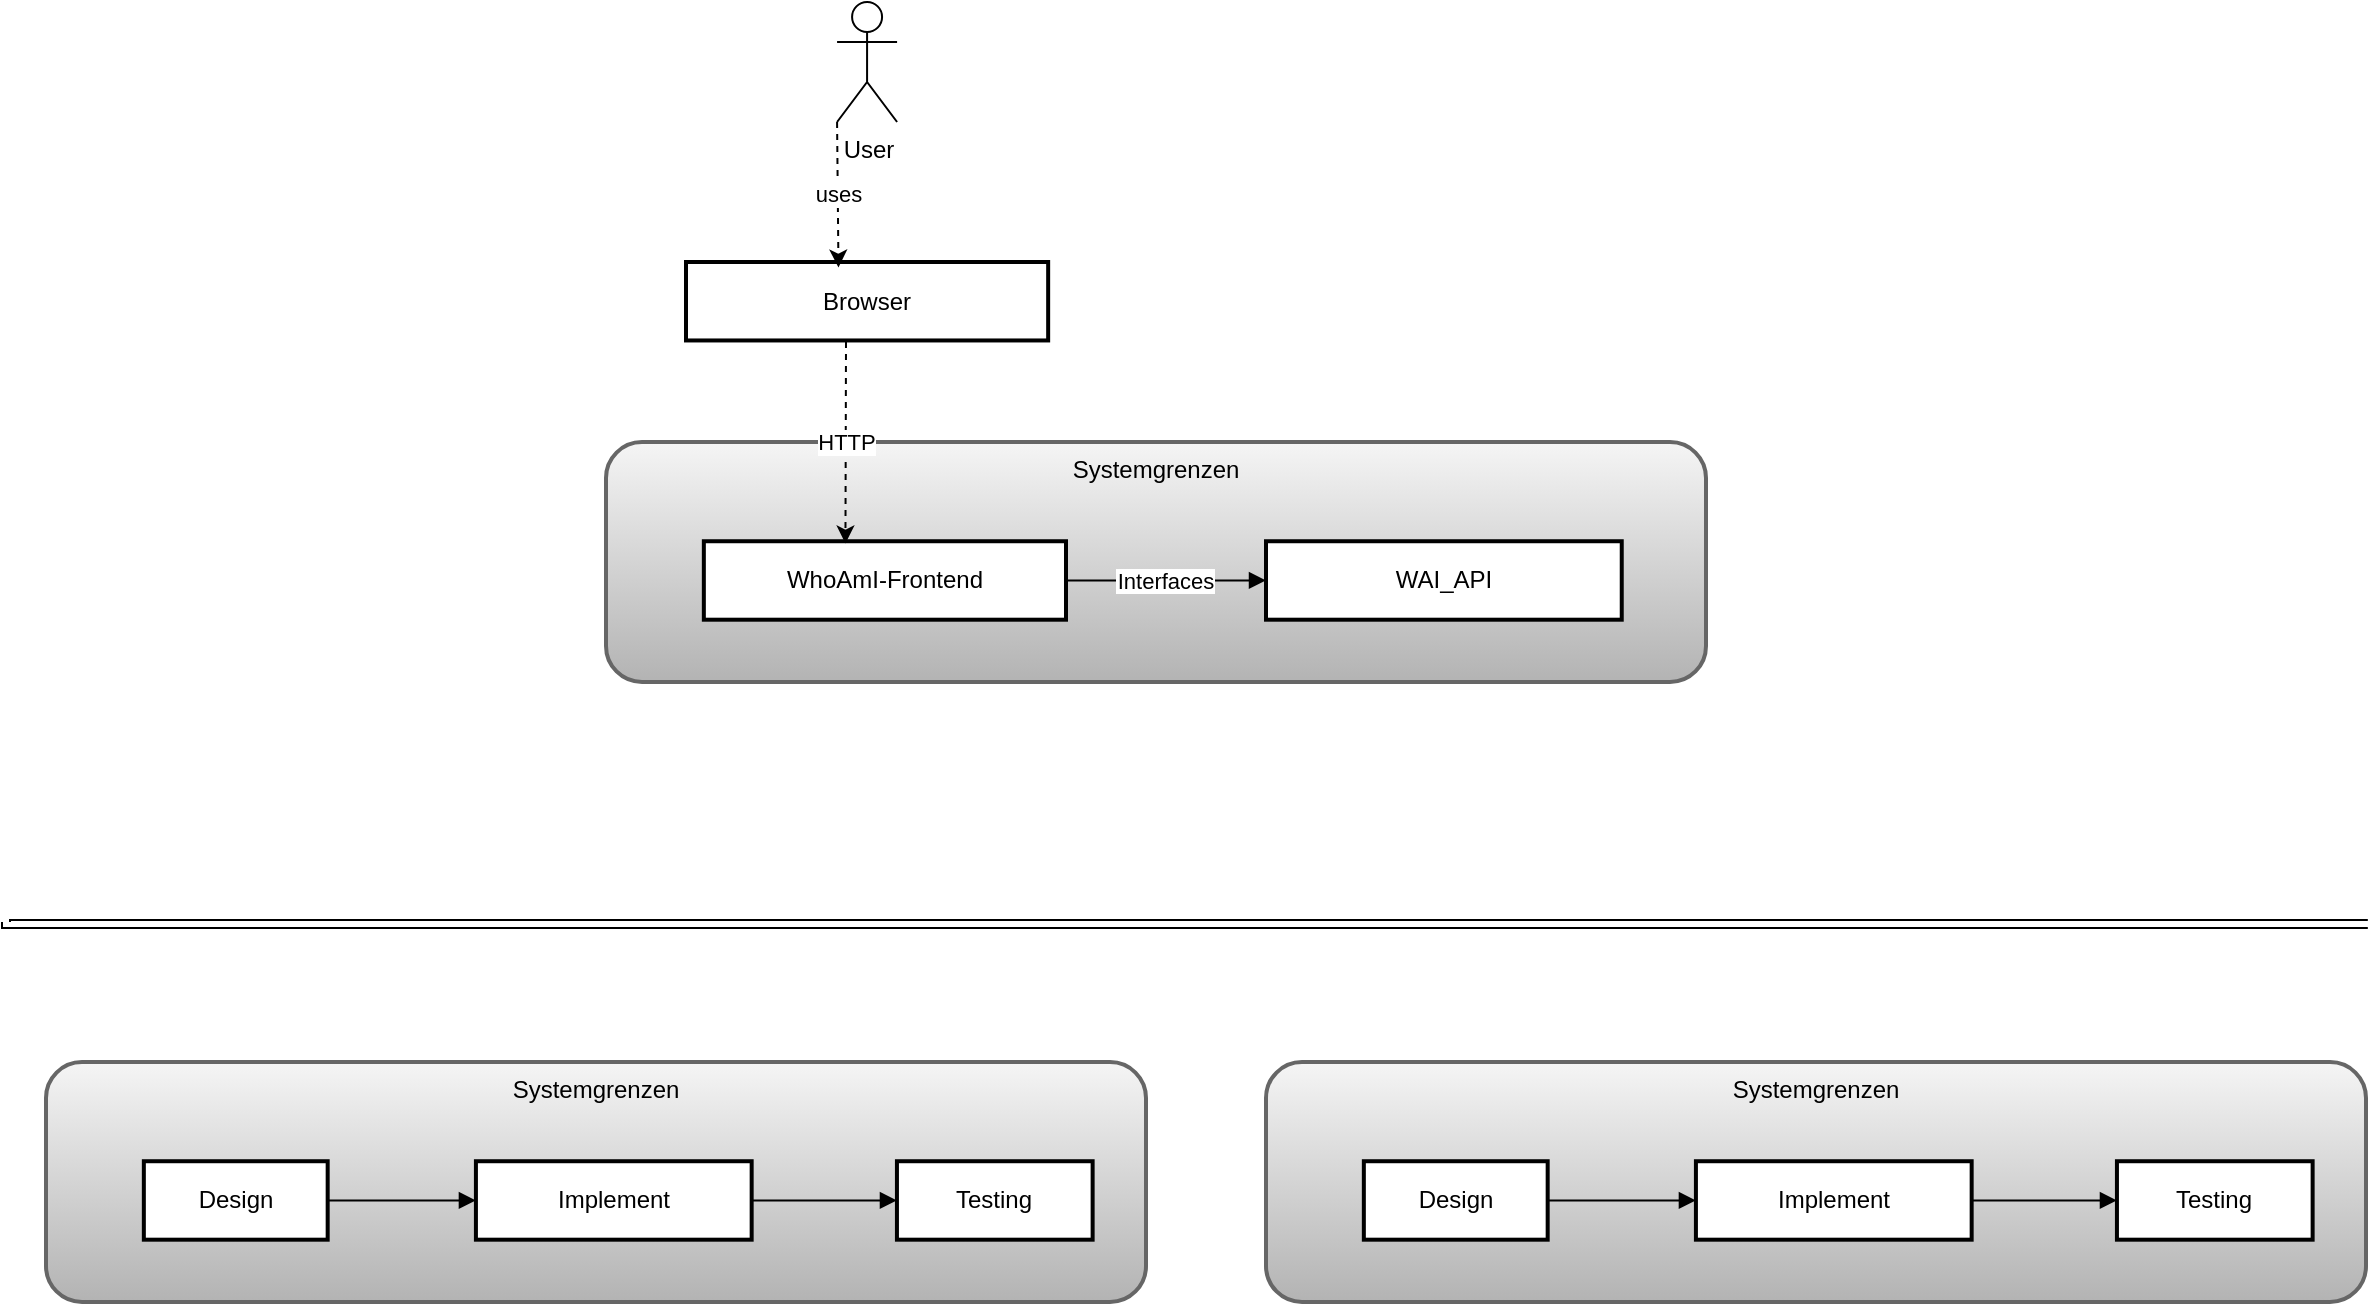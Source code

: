 <mxfile version="24.5.4" type="github">
  <diagram name="Seite-1" id="mKhEKNUctdOh7DiGdTah">
    <mxGraphModel dx="2185" dy="2284" grid="1" gridSize="10" guides="1" tooltips="1" connect="1" arrows="1" fold="1" page="1" pageScale="1" pageWidth="827" pageHeight="1169" math="0" shadow="0">
      <root>
        <mxCell id="0" />
        <mxCell id="1" parent="0" />
        <mxCell id="uJtyrU5lWANlg_1i1qxN-19" style="edgeStyle=orthogonalEdgeStyle;rounded=0;orthogonalLoop=1;jettySize=auto;html=1;shape=link;" edge="1" parent="1">
          <mxGeometry relative="1" as="geometry">
            <mxPoint x="1290.909" y="-69" as="targetPoint" />
            <mxPoint x="110" y="-70" as="sourcePoint" />
            <Array as="points">
              <mxPoint x="665" y="-69" />
              <mxPoint x="1240" y="-69" />
              <mxPoint x="1240" y="-90" />
            </Array>
          </mxGeometry>
        </mxCell>
        <mxCell id="2" value="Systemgrenzen" style="whiteSpace=wrap;strokeWidth=2;verticalAlign=top;fillColor=#f5f5f5;gradientColor=#b3b3b3;strokeColor=#666666;rounded=1;" parent="1" vertex="1">
          <mxGeometry x="410" y="-310" width="550" height="120" as="geometry" />
        </mxCell>
        <mxCell id="3" value="WAI_API" style="whiteSpace=wrap;strokeWidth=2;" parent="2" vertex="1">
          <mxGeometry x="330" y="49.62" width="177.87" height="39.23" as="geometry" />
        </mxCell>
        <mxCell id="4" value="WhoAmI-Frontend" style="whiteSpace=wrap;strokeWidth=2;" parent="2" vertex="1">
          <mxGeometry x="48.92" y="49.62" width="181.08" height="39.23" as="geometry" />
        </mxCell>
        <mxCell id="6" value="Interfaces" style="curved=1;startArrow=none;endArrow=block;exitX=0.99;exitY=0.5;entryX=0;entryY=0.5;exitDx=0;exitDy=0;entryDx=0;entryDy=0;" parent="2" source="4" target="3" edge="1">
          <mxGeometry relative="1" as="geometry">
            <Array as="points" />
          </mxGeometry>
        </mxCell>
        <mxCell id="uJtyrU5lWANlg_1i1qxN-40" value="HTTP" style="endArrow=classic;html=1;rounded=0;dashed=1;exitX=0;exitY=1;exitDx=0;exitDy=0;exitPerimeter=0;entryX=0.391;entryY=0.029;entryDx=0;entryDy=0;entryPerimeter=0;" edge="1" parent="2" target="4">
          <mxGeometry width="50" height="50" relative="1" as="geometry">
            <mxPoint x="120" y="-50" as="sourcePoint" />
            <mxPoint x="120" y="23" as="targetPoint" />
          </mxGeometry>
        </mxCell>
        <mxCell id="uJtyrU5lWANlg_1i1qxN-20" value="Systemgrenzen" style="whiteSpace=wrap;strokeWidth=2;verticalAlign=top;fillColor=#f5f5f5;gradientColor=#b3b3b3;strokeColor=#666666;rounded=1;" vertex="1" parent="1">
          <mxGeometry x="130" width="550" height="120" as="geometry" />
        </mxCell>
        <mxCell id="uJtyrU5lWANlg_1i1qxN-21" value="Implement" style="whiteSpace=wrap;strokeWidth=2;" vertex="1" parent="uJtyrU5lWANlg_1i1qxN-20">
          <mxGeometry x="214.96" y="49.615" width="137.871" height="39.231" as="geometry" />
        </mxCell>
        <mxCell id="uJtyrU5lWANlg_1i1qxN-22" value="Design" style="whiteSpace=wrap;strokeWidth=2;" vertex="1" parent="uJtyrU5lWANlg_1i1qxN-20">
          <mxGeometry x="48.922" y="49.615" width="91.914" height="39.231" as="geometry" />
        </mxCell>
        <mxCell id="uJtyrU5lWANlg_1i1qxN-23" value="Testing" style="whiteSpace=wrap;strokeWidth=2;" vertex="1" parent="uJtyrU5lWANlg_1i1qxN-20">
          <mxGeometry x="425.472" y="49.615" width="97.844" height="39.231" as="geometry" />
        </mxCell>
        <mxCell id="uJtyrU5lWANlg_1i1qxN-24" value="" style="curved=1;startArrow=none;endArrow=block;exitX=0.99;exitY=0.5;entryX=0;entryY=0.5;" edge="1" parent="uJtyrU5lWANlg_1i1qxN-20" source="uJtyrU5lWANlg_1i1qxN-22" target="uJtyrU5lWANlg_1i1qxN-21">
          <mxGeometry relative="1" as="geometry">
            <Array as="points" />
          </mxGeometry>
        </mxCell>
        <mxCell id="uJtyrU5lWANlg_1i1qxN-25" value="" style="curved=1;startArrow=none;endArrow=block;exitX=0.99;exitY=0.5;entryX=0.01;entryY=0.5;" edge="1" parent="uJtyrU5lWANlg_1i1qxN-20" source="uJtyrU5lWANlg_1i1qxN-21" target="uJtyrU5lWANlg_1i1qxN-23">
          <mxGeometry relative="1" as="geometry">
            <Array as="points" />
          </mxGeometry>
        </mxCell>
        <mxCell id="uJtyrU5lWANlg_1i1qxN-26" value="Systemgrenzen" style="whiteSpace=wrap;strokeWidth=2;verticalAlign=top;fillColor=#f5f5f5;gradientColor=#b3b3b3;strokeColor=#666666;rounded=1;" vertex="1" parent="1">
          <mxGeometry x="740" width="550" height="120" as="geometry" />
        </mxCell>
        <mxCell id="uJtyrU5lWANlg_1i1qxN-27" value="Implement" style="whiteSpace=wrap;strokeWidth=2;" vertex="1" parent="uJtyrU5lWANlg_1i1qxN-26">
          <mxGeometry x="214.96" y="49.615" width="137.871" height="39.231" as="geometry" />
        </mxCell>
        <mxCell id="uJtyrU5lWANlg_1i1qxN-28" value="Design" style="whiteSpace=wrap;strokeWidth=2;" vertex="1" parent="uJtyrU5lWANlg_1i1qxN-26">
          <mxGeometry x="48.922" y="49.615" width="91.914" height="39.231" as="geometry" />
        </mxCell>
        <mxCell id="uJtyrU5lWANlg_1i1qxN-29" value="Testing" style="whiteSpace=wrap;strokeWidth=2;" vertex="1" parent="uJtyrU5lWANlg_1i1qxN-26">
          <mxGeometry x="425.472" y="49.615" width="97.844" height="39.231" as="geometry" />
        </mxCell>
        <mxCell id="uJtyrU5lWANlg_1i1qxN-30" value="" style="curved=1;startArrow=none;endArrow=block;exitX=0.99;exitY=0.5;entryX=0;entryY=0.5;" edge="1" parent="uJtyrU5lWANlg_1i1qxN-26" source="uJtyrU5lWANlg_1i1qxN-28" target="uJtyrU5lWANlg_1i1qxN-27">
          <mxGeometry relative="1" as="geometry">
            <Array as="points" />
          </mxGeometry>
        </mxCell>
        <mxCell id="uJtyrU5lWANlg_1i1qxN-31" value="" style="curved=1;startArrow=none;endArrow=block;exitX=0.99;exitY=0.5;entryX=0.01;entryY=0.5;" edge="1" parent="uJtyrU5lWANlg_1i1qxN-26" source="uJtyrU5lWANlg_1i1qxN-27" target="uJtyrU5lWANlg_1i1qxN-29">
          <mxGeometry relative="1" as="geometry">
            <Array as="points" />
          </mxGeometry>
        </mxCell>
        <mxCell id="uJtyrU5lWANlg_1i1qxN-32" value="User" style="shape=umlActor;verticalLabelPosition=bottom;verticalAlign=top;html=1;outlineConnect=0;" vertex="1" parent="1">
          <mxGeometry x="525.54" y="-530" width="30" height="60" as="geometry" />
        </mxCell>
        <mxCell id="uJtyrU5lWANlg_1i1qxN-38" value="Browser" style="whiteSpace=wrap;strokeWidth=2;" vertex="1" parent="1">
          <mxGeometry x="450" y="-400" width="181.08" height="39.23" as="geometry" />
        </mxCell>
        <mxCell id="uJtyrU5lWANlg_1i1qxN-39" value="uses" style="endArrow=classic;html=1;rounded=0;dashed=1;exitX=0;exitY=1;exitDx=0;exitDy=0;exitPerimeter=0;entryX=0.421;entryY=0.071;entryDx=0;entryDy=0;entryPerimeter=0;" edge="1" parent="1" source="uJtyrU5lWANlg_1i1qxN-32" target="uJtyrU5lWANlg_1i1qxN-38">
          <mxGeometry width="50" height="50" relative="1" as="geometry">
            <mxPoint x="407" y="337" as="sourcePoint" />
            <mxPoint x="408" y="427" as="targetPoint" />
          </mxGeometry>
        </mxCell>
      </root>
    </mxGraphModel>
  </diagram>
</mxfile>
